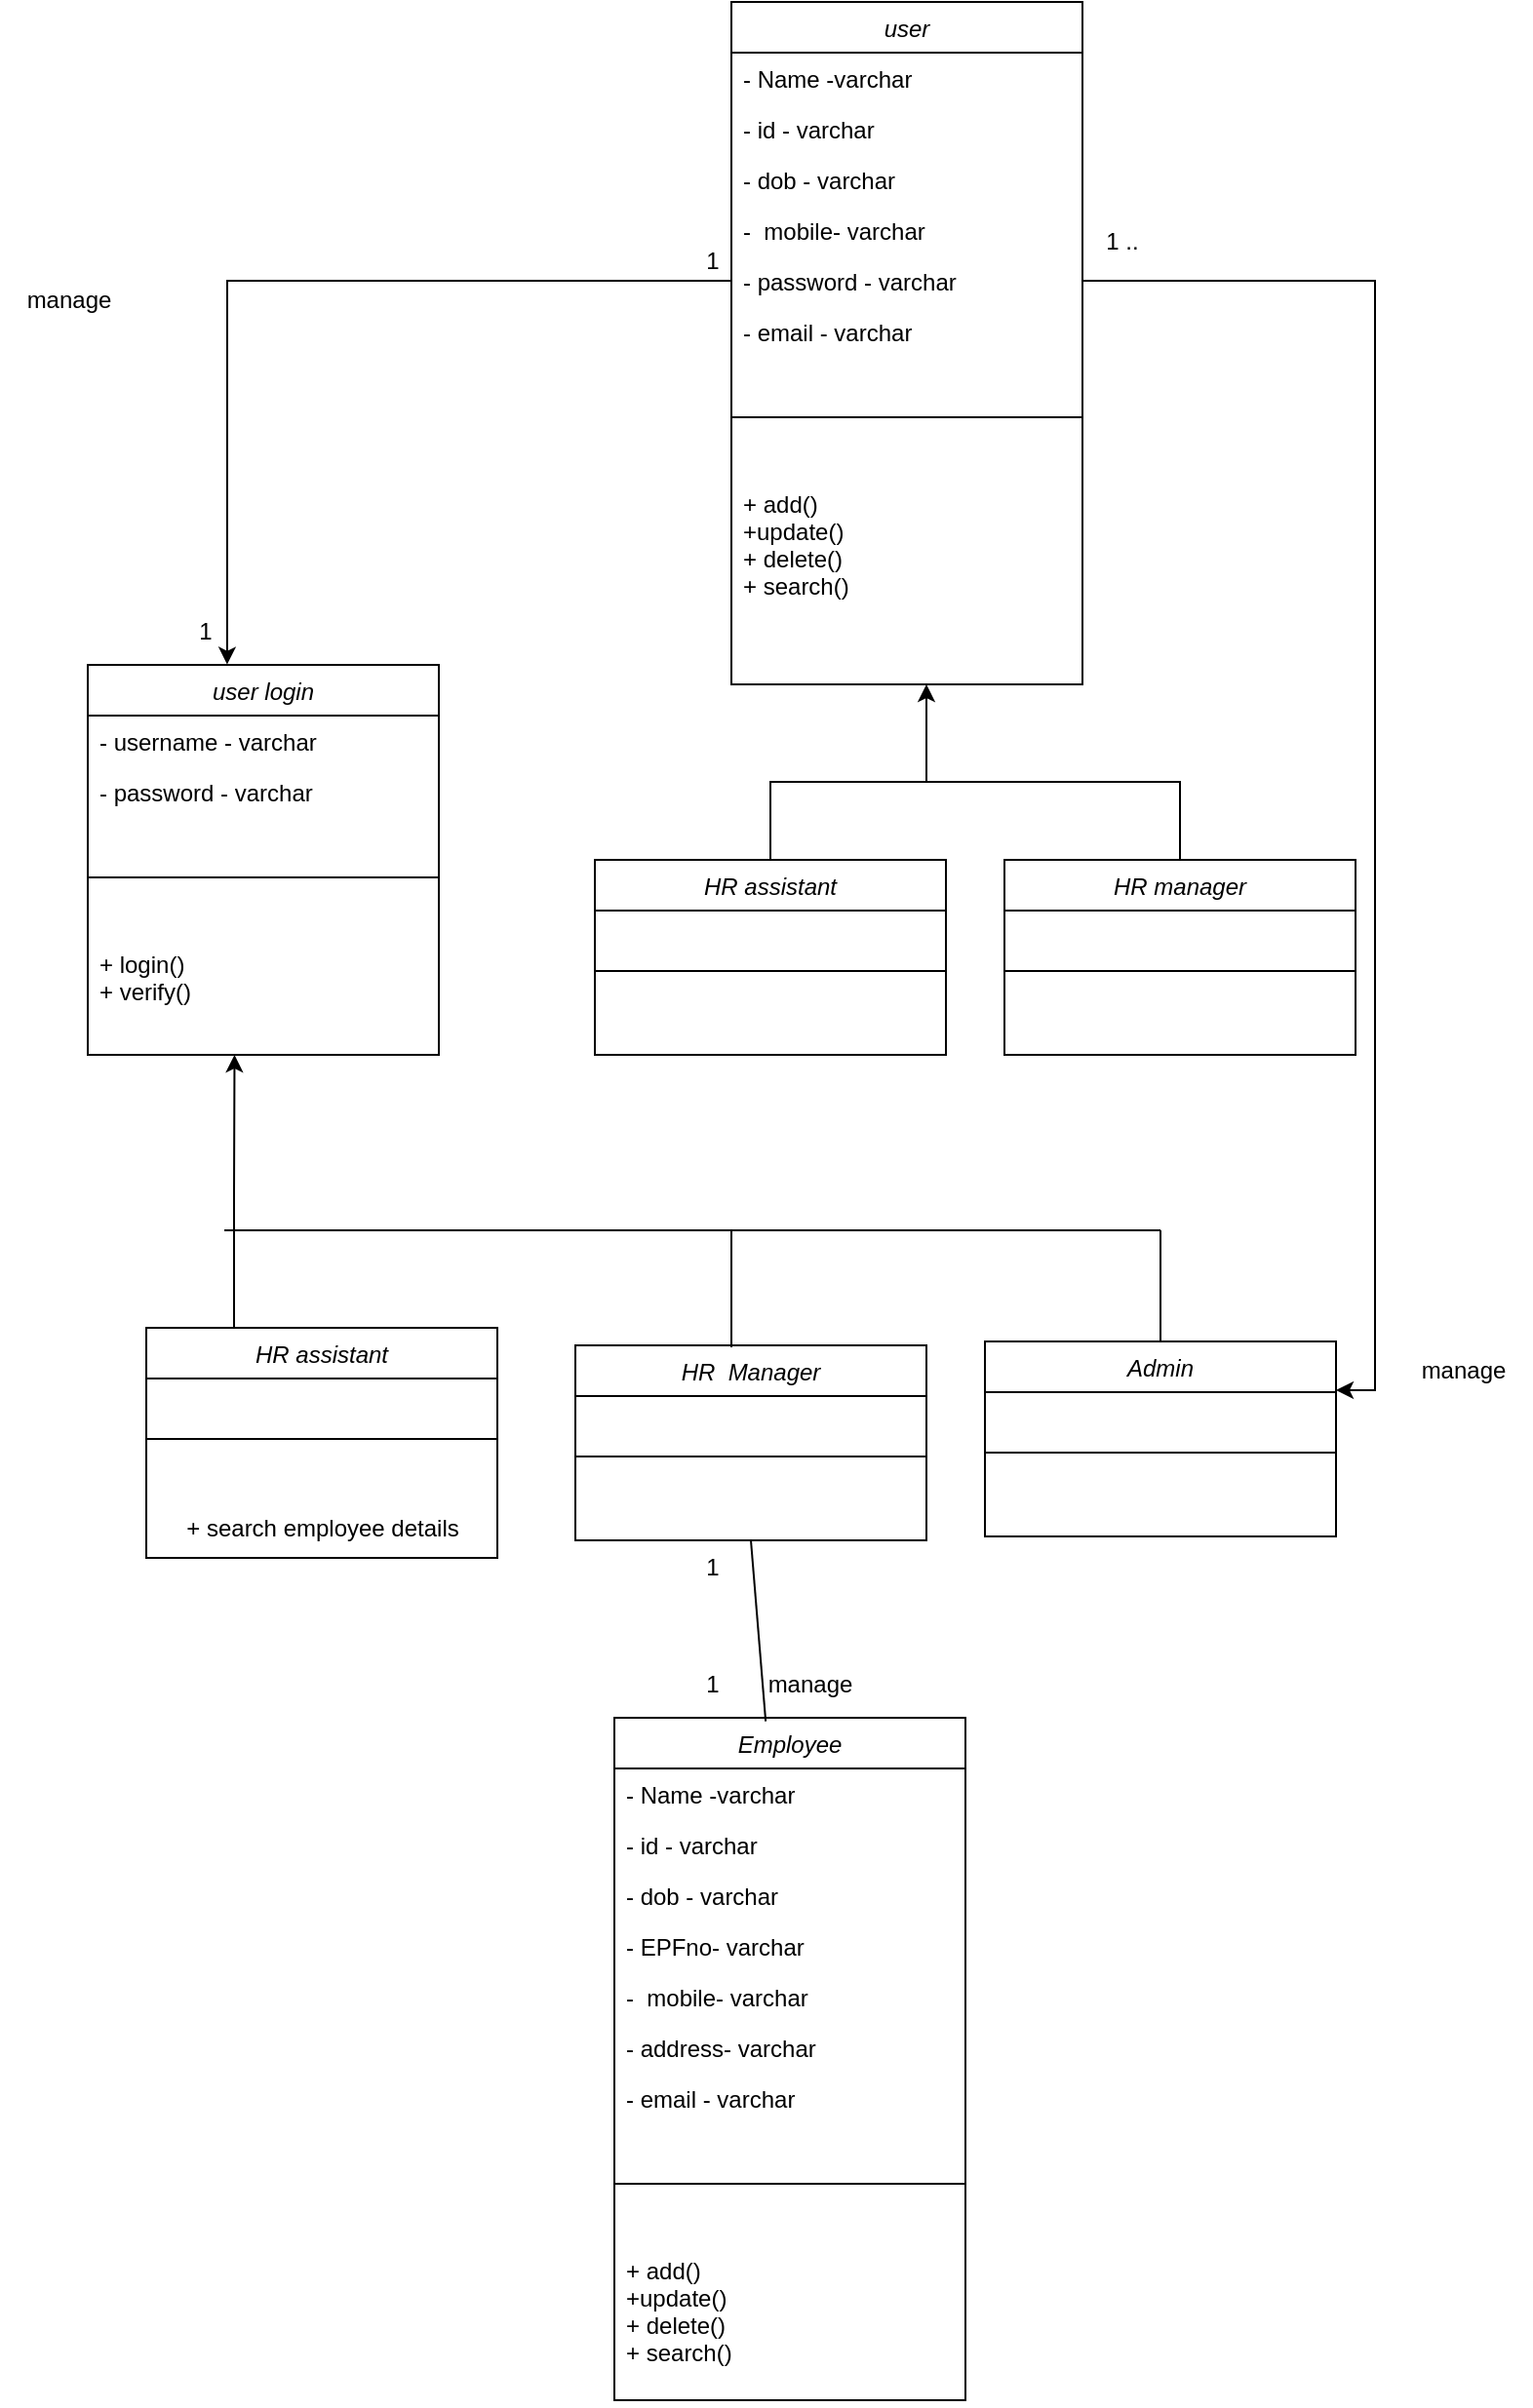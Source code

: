 <mxfile version="22.1.16" type="device">
  <diagram id="C5RBs43oDa-KdzZeNtuy" name="Page-1">
    <mxGraphModel dx="909" dy="571" grid="1" gridSize="10" guides="1" tooltips="1" connect="1" arrows="1" fold="1" page="1" pageScale="1" pageWidth="1169" pageHeight="1654" math="0" shadow="0">
      <root>
        <mxCell id="WIyWlLk6GJQsqaUBKTNV-0" />
        <mxCell id="WIyWlLk6GJQsqaUBKTNV-1" parent="WIyWlLk6GJQsqaUBKTNV-0" />
        <mxCell id="zkfFHV4jXpPFQw0GAbJ--0" value="user" style="swimlane;fontStyle=2;align=center;verticalAlign=top;childLayout=stackLayout;horizontal=1;startSize=26;horizontalStack=0;resizeParent=1;resizeLast=0;collapsible=1;marginBottom=0;rounded=0;shadow=0;strokeWidth=1;" parent="WIyWlLk6GJQsqaUBKTNV-1" vertex="1">
          <mxGeometry x="420" y="40" width="180" height="350" as="geometry">
            <mxRectangle x="230" y="140" width="160" height="26" as="alternateBounds" />
          </mxGeometry>
        </mxCell>
        <mxCell id="zkfFHV4jXpPFQw0GAbJ--1" value="- Name -varchar" style="text;align=left;verticalAlign=top;spacingLeft=4;spacingRight=4;overflow=hidden;rotatable=0;points=[[0,0.5],[1,0.5]];portConstraint=eastwest;" parent="zkfFHV4jXpPFQw0GAbJ--0" vertex="1">
          <mxGeometry y="26" width="180" height="26" as="geometry" />
        </mxCell>
        <mxCell id="zkfFHV4jXpPFQw0GAbJ--2" value="- id - varchar" style="text;align=left;verticalAlign=top;spacingLeft=4;spacingRight=4;overflow=hidden;rotatable=0;points=[[0,0.5],[1,0.5]];portConstraint=eastwest;rounded=0;shadow=0;html=0;" parent="zkfFHV4jXpPFQw0GAbJ--0" vertex="1">
          <mxGeometry y="52" width="180" height="26" as="geometry" />
        </mxCell>
        <mxCell id="zkfFHV4jXpPFQw0GAbJ--3" value="- dob - varchar" style="text;align=left;verticalAlign=top;spacingLeft=4;spacingRight=4;overflow=hidden;rotatable=0;points=[[0,0.5],[1,0.5]];portConstraint=eastwest;rounded=0;shadow=0;html=0;" parent="zkfFHV4jXpPFQw0GAbJ--0" vertex="1">
          <mxGeometry y="78" width="180" height="26" as="geometry" />
        </mxCell>
        <mxCell id="zexcrFxGBjzcESrb1qbz-5" value="-  mobile- varchar" style="text;align=left;verticalAlign=top;spacingLeft=4;spacingRight=4;overflow=hidden;rotatable=0;points=[[0,0.5],[1,0.5]];portConstraint=eastwest;rounded=0;shadow=0;html=0;" vertex="1" parent="zkfFHV4jXpPFQw0GAbJ--0">
          <mxGeometry y="104" width="180" height="26" as="geometry" />
        </mxCell>
        <mxCell id="zexcrFxGBjzcESrb1qbz-6" value="- password - varchar" style="text;align=left;verticalAlign=top;spacingLeft=4;spacingRight=4;overflow=hidden;rotatable=0;points=[[0,0.5],[1,0.5]];portConstraint=eastwest;rounded=0;shadow=0;html=0;" vertex="1" parent="zkfFHV4jXpPFQw0GAbJ--0">
          <mxGeometry y="130" width="180" height="26" as="geometry" />
        </mxCell>
        <mxCell id="zexcrFxGBjzcESrb1qbz-7" value="- email - varchar" style="text;align=left;verticalAlign=top;spacingLeft=4;spacingRight=4;overflow=hidden;rotatable=0;points=[[0,0.5],[1,0.5]];portConstraint=eastwest;rounded=0;shadow=0;html=0;" vertex="1" parent="zkfFHV4jXpPFQw0GAbJ--0">
          <mxGeometry y="156" width="180" height="26" as="geometry" />
        </mxCell>
        <mxCell id="zkfFHV4jXpPFQw0GAbJ--4" value="" style="line;html=1;strokeWidth=1;align=left;verticalAlign=middle;spacingTop=-1;spacingLeft=3;spacingRight=3;rotatable=0;labelPosition=right;points=[];portConstraint=eastwest;" parent="zkfFHV4jXpPFQw0GAbJ--0" vertex="1">
          <mxGeometry y="182" width="180" height="62" as="geometry" />
        </mxCell>
        <mxCell id="zexcrFxGBjzcESrb1qbz-9" value="+ add()&#xa;+update()&#xa;+ delete()&#xa;+ search()" style="text;align=left;verticalAlign=top;spacingLeft=4;spacingRight=4;overflow=hidden;rotatable=0;points=[[0,0.5],[1,0.5]];portConstraint=eastwest;rounded=0;shadow=0;html=0;" vertex="1" parent="zkfFHV4jXpPFQw0GAbJ--0">
          <mxGeometry y="244" width="180" height="80" as="geometry" />
        </mxCell>
        <mxCell id="zexcrFxGBjzcESrb1qbz-10" value="user login" style="swimlane;fontStyle=2;align=center;verticalAlign=top;childLayout=stackLayout;horizontal=1;startSize=26;horizontalStack=0;resizeParent=1;resizeLast=0;collapsible=1;marginBottom=0;rounded=0;shadow=0;strokeWidth=1;" vertex="1" parent="WIyWlLk6GJQsqaUBKTNV-1">
          <mxGeometry x="90" y="380" width="180" height="200" as="geometry">
            <mxRectangle x="230" y="140" width="160" height="26" as="alternateBounds" />
          </mxGeometry>
        </mxCell>
        <mxCell id="zexcrFxGBjzcESrb1qbz-16" value="- username - varchar" style="text;align=left;verticalAlign=top;spacingLeft=4;spacingRight=4;overflow=hidden;rotatable=0;points=[[0,0.5],[1,0.5]];portConstraint=eastwest;rounded=0;shadow=0;html=0;" vertex="1" parent="zexcrFxGBjzcESrb1qbz-10">
          <mxGeometry y="26" width="180" height="26" as="geometry" />
        </mxCell>
        <mxCell id="zexcrFxGBjzcESrb1qbz-17" value="- password - varchar " style="text;align=left;verticalAlign=top;spacingLeft=4;spacingRight=4;overflow=hidden;rotatable=0;points=[[0,0.5],[1,0.5]];portConstraint=eastwest;rounded=0;shadow=0;html=0;" vertex="1" parent="zexcrFxGBjzcESrb1qbz-10">
          <mxGeometry y="52" width="180" height="26" as="geometry" />
        </mxCell>
        <mxCell id="zexcrFxGBjzcESrb1qbz-18" value="" style="line;html=1;strokeWidth=1;align=left;verticalAlign=middle;spacingTop=-1;spacingLeft=3;spacingRight=3;rotatable=0;labelPosition=right;points=[];portConstraint=eastwest;" vertex="1" parent="zexcrFxGBjzcESrb1qbz-10">
          <mxGeometry y="78" width="180" height="62" as="geometry" />
        </mxCell>
        <mxCell id="zexcrFxGBjzcESrb1qbz-19" value="+ login()&#xa;+ verify()" style="text;align=left;verticalAlign=top;spacingLeft=4;spacingRight=4;overflow=hidden;rotatable=0;points=[[0,0.5],[1,0.5]];portConstraint=eastwest;rounded=0;shadow=0;html=0;" vertex="1" parent="zexcrFxGBjzcESrb1qbz-10">
          <mxGeometry y="140" width="180" height="60" as="geometry" />
        </mxCell>
        <mxCell id="zexcrFxGBjzcESrb1qbz-20" value="HR assistant" style="swimlane;fontStyle=2;align=center;verticalAlign=top;childLayout=stackLayout;horizontal=1;startSize=26;horizontalStack=0;resizeParent=1;resizeLast=0;collapsible=1;marginBottom=0;rounded=0;shadow=0;strokeWidth=1;" vertex="1" parent="WIyWlLk6GJQsqaUBKTNV-1">
          <mxGeometry x="350" y="480" width="180" height="100" as="geometry">
            <mxRectangle x="230" y="140" width="160" height="26" as="alternateBounds" />
          </mxGeometry>
        </mxCell>
        <mxCell id="zexcrFxGBjzcESrb1qbz-23" value="" style="line;html=1;strokeWidth=1;align=left;verticalAlign=middle;spacingTop=-1;spacingLeft=3;spacingRight=3;rotatable=0;labelPosition=right;points=[];portConstraint=eastwest;" vertex="1" parent="zexcrFxGBjzcESrb1qbz-20">
          <mxGeometry y="26" width="180" height="62" as="geometry" />
        </mxCell>
        <mxCell id="zexcrFxGBjzcESrb1qbz-25" style="edgeStyle=orthogonalEdgeStyle;rounded=0;orthogonalLoop=1;jettySize=auto;html=1;entryX=0.397;entryY=-0.001;entryDx=0;entryDy=0;entryPerimeter=0;" edge="1" parent="WIyWlLk6GJQsqaUBKTNV-1" source="zexcrFxGBjzcESrb1qbz-6" target="zexcrFxGBjzcESrb1qbz-10">
          <mxGeometry relative="1" as="geometry" />
        </mxCell>
        <mxCell id="zexcrFxGBjzcESrb1qbz-30" style="edgeStyle=orthogonalEdgeStyle;rounded=0;orthogonalLoop=1;jettySize=auto;html=1;exitX=0.5;exitY=0;exitDx=0;exitDy=0;" edge="1" parent="WIyWlLk6GJQsqaUBKTNV-1" source="zexcrFxGBjzcESrb1qbz-26">
          <mxGeometry relative="1" as="geometry">
            <mxPoint x="520" y="390" as="targetPoint" />
            <Array as="points">
              <mxPoint x="650" y="440" />
              <mxPoint x="520" y="440" />
            </Array>
          </mxGeometry>
        </mxCell>
        <mxCell id="zexcrFxGBjzcESrb1qbz-26" value="HR manager" style="swimlane;fontStyle=2;align=center;verticalAlign=top;childLayout=stackLayout;horizontal=1;startSize=26;horizontalStack=0;resizeParent=1;resizeLast=0;collapsible=1;marginBottom=0;rounded=0;shadow=0;strokeWidth=1;" vertex="1" parent="WIyWlLk6GJQsqaUBKTNV-1">
          <mxGeometry x="560" y="480" width="180" height="100" as="geometry">
            <mxRectangle x="230" y="140" width="160" height="26" as="alternateBounds" />
          </mxGeometry>
        </mxCell>
        <mxCell id="zexcrFxGBjzcESrb1qbz-27" value="" style="line;html=1;strokeWidth=1;align=left;verticalAlign=middle;spacingTop=-1;spacingLeft=3;spacingRight=3;rotatable=0;labelPosition=right;points=[];portConstraint=eastwest;" vertex="1" parent="zexcrFxGBjzcESrb1qbz-26">
          <mxGeometry y="26" width="180" height="62" as="geometry" />
        </mxCell>
        <mxCell id="zexcrFxGBjzcESrb1qbz-31" value="HR assistant" style="swimlane;fontStyle=2;align=center;verticalAlign=top;childLayout=stackLayout;horizontal=1;startSize=26;horizontalStack=0;resizeParent=1;resizeLast=0;collapsible=1;marginBottom=0;rounded=0;shadow=0;strokeWidth=1;" vertex="1" parent="WIyWlLk6GJQsqaUBKTNV-1">
          <mxGeometry x="120" y="720" width="180" height="118" as="geometry">
            <mxRectangle x="230" y="140" width="160" height="26" as="alternateBounds" />
          </mxGeometry>
        </mxCell>
        <mxCell id="zexcrFxGBjzcESrb1qbz-32" value="" style="line;html=1;strokeWidth=1;align=left;verticalAlign=middle;spacingTop=-1;spacingLeft=3;spacingRight=3;rotatable=0;labelPosition=right;points=[];portConstraint=eastwest;" vertex="1" parent="zexcrFxGBjzcESrb1qbz-31">
          <mxGeometry y="26" width="180" height="62" as="geometry" />
        </mxCell>
        <mxCell id="zexcrFxGBjzcESrb1qbz-37" value="+ search employee details" style="text;html=1;align=center;verticalAlign=middle;resizable=0;points=[];autosize=1;strokeColor=none;fillColor=none;" vertex="1" parent="zexcrFxGBjzcESrb1qbz-31">
          <mxGeometry y="88" width="180" height="30" as="geometry" />
        </mxCell>
        <mxCell id="zexcrFxGBjzcESrb1qbz-33" value="HR  Manager" style="swimlane;fontStyle=2;align=center;verticalAlign=top;childLayout=stackLayout;horizontal=1;startSize=26;horizontalStack=0;resizeParent=1;resizeLast=0;collapsible=1;marginBottom=0;rounded=0;shadow=0;strokeWidth=1;" vertex="1" parent="WIyWlLk6GJQsqaUBKTNV-1">
          <mxGeometry x="340" y="729" width="180" height="100" as="geometry">
            <mxRectangle x="230" y="140" width="160" height="26" as="alternateBounds" />
          </mxGeometry>
        </mxCell>
        <mxCell id="zexcrFxGBjzcESrb1qbz-34" value="" style="line;html=1;strokeWidth=1;align=left;verticalAlign=middle;spacingTop=-1;spacingLeft=3;spacingRight=3;rotatable=0;labelPosition=right;points=[];portConstraint=eastwest;" vertex="1" parent="zexcrFxGBjzcESrb1qbz-33">
          <mxGeometry y="26" width="180" height="62" as="geometry" />
        </mxCell>
        <mxCell id="zexcrFxGBjzcESrb1qbz-35" value="Admin" style="swimlane;fontStyle=2;align=center;verticalAlign=top;childLayout=stackLayout;horizontal=1;startSize=26;horizontalStack=0;resizeParent=1;resizeLast=0;collapsible=1;marginBottom=0;rounded=0;shadow=0;strokeWidth=1;" vertex="1" parent="WIyWlLk6GJQsqaUBKTNV-1">
          <mxGeometry x="550" y="727" width="180" height="100" as="geometry">
            <mxRectangle x="230" y="140" width="160" height="26" as="alternateBounds" />
          </mxGeometry>
        </mxCell>
        <mxCell id="zexcrFxGBjzcESrb1qbz-36" value="" style="line;html=1;strokeWidth=1;align=left;verticalAlign=middle;spacingTop=-1;spacingLeft=3;spacingRight=3;rotatable=0;labelPosition=right;points=[];portConstraint=eastwest;" vertex="1" parent="zexcrFxGBjzcESrb1qbz-35">
          <mxGeometry y="26" width="180" height="62" as="geometry" />
        </mxCell>
        <mxCell id="zexcrFxGBjzcESrb1qbz-38" value="Employee" style="swimlane;fontStyle=2;align=center;verticalAlign=top;childLayout=stackLayout;horizontal=1;startSize=26;horizontalStack=0;resizeParent=1;resizeLast=0;collapsible=1;marginBottom=0;rounded=0;shadow=0;strokeWidth=1;" vertex="1" parent="WIyWlLk6GJQsqaUBKTNV-1">
          <mxGeometry x="360" y="920" width="180" height="350" as="geometry">
            <mxRectangle x="230" y="140" width="160" height="26" as="alternateBounds" />
          </mxGeometry>
        </mxCell>
        <mxCell id="zexcrFxGBjzcESrb1qbz-39" value="- Name -varchar" style="text;align=left;verticalAlign=top;spacingLeft=4;spacingRight=4;overflow=hidden;rotatable=0;points=[[0,0.5],[1,0.5]];portConstraint=eastwest;" vertex="1" parent="zexcrFxGBjzcESrb1qbz-38">
          <mxGeometry y="26" width="180" height="26" as="geometry" />
        </mxCell>
        <mxCell id="zexcrFxGBjzcESrb1qbz-40" value="- id - varchar" style="text;align=left;verticalAlign=top;spacingLeft=4;spacingRight=4;overflow=hidden;rotatable=0;points=[[0,0.5],[1,0.5]];portConstraint=eastwest;rounded=0;shadow=0;html=0;" vertex="1" parent="zexcrFxGBjzcESrb1qbz-38">
          <mxGeometry y="52" width="180" height="26" as="geometry" />
        </mxCell>
        <mxCell id="zexcrFxGBjzcESrb1qbz-41" value="- dob - varchar" style="text;align=left;verticalAlign=top;spacingLeft=4;spacingRight=4;overflow=hidden;rotatable=0;points=[[0,0.5],[1,0.5]];portConstraint=eastwest;rounded=0;shadow=0;html=0;" vertex="1" parent="zexcrFxGBjzcESrb1qbz-38">
          <mxGeometry y="78" width="180" height="26" as="geometry" />
        </mxCell>
        <mxCell id="zexcrFxGBjzcESrb1qbz-42" value="- EPFno- varchar" style="text;align=left;verticalAlign=top;spacingLeft=4;spacingRight=4;overflow=hidden;rotatable=0;points=[[0,0.5],[1,0.5]];portConstraint=eastwest;rounded=0;shadow=0;html=0;" vertex="1" parent="zexcrFxGBjzcESrb1qbz-38">
          <mxGeometry y="104" width="180" height="26" as="geometry" />
        </mxCell>
        <mxCell id="zexcrFxGBjzcESrb1qbz-43" value="-  mobile- varchar" style="text;align=left;verticalAlign=top;spacingLeft=4;spacingRight=4;overflow=hidden;rotatable=0;points=[[0,0.5],[1,0.5]];portConstraint=eastwest;rounded=0;shadow=0;html=0;" vertex="1" parent="zexcrFxGBjzcESrb1qbz-38">
          <mxGeometry y="130" width="180" height="26" as="geometry" />
        </mxCell>
        <mxCell id="zexcrFxGBjzcESrb1qbz-44" value="- address- varchar" style="text;align=left;verticalAlign=top;spacingLeft=4;spacingRight=4;overflow=hidden;rotatable=0;points=[[0,0.5],[1,0.5]];portConstraint=eastwest;rounded=0;shadow=0;html=0;" vertex="1" parent="zexcrFxGBjzcESrb1qbz-38">
          <mxGeometry y="156" width="180" height="26" as="geometry" />
        </mxCell>
        <mxCell id="zexcrFxGBjzcESrb1qbz-45" value="- email - varchar" style="text;align=left;verticalAlign=top;spacingLeft=4;spacingRight=4;overflow=hidden;rotatable=0;points=[[0,0.5],[1,0.5]];portConstraint=eastwest;rounded=0;shadow=0;html=0;" vertex="1" parent="zexcrFxGBjzcESrb1qbz-38">
          <mxGeometry y="182" width="180" height="26" as="geometry" />
        </mxCell>
        <mxCell id="zexcrFxGBjzcESrb1qbz-46" value="" style="line;html=1;strokeWidth=1;align=left;verticalAlign=middle;spacingTop=-1;spacingLeft=3;spacingRight=3;rotatable=0;labelPosition=right;points=[];portConstraint=eastwest;" vertex="1" parent="zexcrFxGBjzcESrb1qbz-38">
          <mxGeometry y="208" width="180" height="62" as="geometry" />
        </mxCell>
        <mxCell id="zexcrFxGBjzcESrb1qbz-47" value="+ add()&#xa;+update()&#xa;+ delete()&#xa;+ search()" style="text;align=left;verticalAlign=top;spacingLeft=4;spacingRight=4;overflow=hidden;rotatable=0;points=[[0,0.5],[1,0.5]];portConstraint=eastwest;rounded=0;shadow=0;html=0;" vertex="1" parent="zexcrFxGBjzcESrb1qbz-38">
          <mxGeometry y="270" width="180" height="80" as="geometry" />
        </mxCell>
        <mxCell id="zexcrFxGBjzcESrb1qbz-48" value="" style="endArrow=none;html=1;rounded=0;exitX=0.431;exitY=-0.012;exitDx=0;exitDy=0;exitPerimeter=0;entryX=0.5;entryY=1;entryDx=0;entryDy=0;" edge="1" parent="WIyWlLk6GJQsqaUBKTNV-1" target="zexcrFxGBjzcESrb1qbz-33">
          <mxGeometry width="50" height="50" relative="1" as="geometry">
            <mxPoint x="437.58" y="921.8" as="sourcePoint" />
            <mxPoint x="440" y="815" as="targetPoint" />
          </mxGeometry>
        </mxCell>
        <mxCell id="zexcrFxGBjzcESrb1qbz-49" style="edgeStyle=orthogonalEdgeStyle;rounded=0;orthogonalLoop=1;jettySize=auto;html=1;exitX=1;exitY=0.5;exitDx=0;exitDy=0;entryX=1;entryY=0.25;entryDx=0;entryDy=0;" edge="1" parent="WIyWlLk6GJQsqaUBKTNV-1" source="zexcrFxGBjzcESrb1qbz-6" target="zexcrFxGBjzcESrb1qbz-35">
          <mxGeometry relative="1" as="geometry" />
        </mxCell>
        <mxCell id="zexcrFxGBjzcESrb1qbz-51" value="" style="endArrow=none;html=1;rounded=0;" edge="1" parent="WIyWlLk6GJQsqaUBKTNV-1">
          <mxGeometry width="50" height="50" relative="1" as="geometry">
            <mxPoint x="160" y="670" as="sourcePoint" />
            <mxPoint x="640" y="670" as="targetPoint" />
          </mxGeometry>
        </mxCell>
        <mxCell id="zexcrFxGBjzcESrb1qbz-52" value="" style="endArrow=none;html=1;rounded=0;exitX=0.5;exitY=0;exitDx=0;exitDy=0;" edge="1" parent="WIyWlLk6GJQsqaUBKTNV-1" source="zexcrFxGBjzcESrb1qbz-35">
          <mxGeometry width="50" height="50" relative="1" as="geometry">
            <mxPoint x="625" y="720" as="sourcePoint" />
            <mxPoint x="640" y="670" as="targetPoint" />
          </mxGeometry>
        </mxCell>
        <mxCell id="zexcrFxGBjzcESrb1qbz-53" value="" style="endArrow=none;html=1;rounded=0;" edge="1" parent="WIyWlLk6GJQsqaUBKTNV-1">
          <mxGeometry width="50" height="50" relative="1" as="geometry">
            <mxPoint x="420" y="730" as="sourcePoint" />
            <mxPoint x="420" y="670" as="targetPoint" />
          </mxGeometry>
        </mxCell>
        <mxCell id="zexcrFxGBjzcESrb1qbz-55" style="edgeStyle=orthogonalEdgeStyle;rounded=0;orthogonalLoop=1;jettySize=auto;html=1;exitX=0.25;exitY=0;exitDx=0;exitDy=0;entryX=0.418;entryY=1;entryDx=0;entryDy=0;entryPerimeter=0;" edge="1" parent="WIyWlLk6GJQsqaUBKTNV-1" source="zexcrFxGBjzcESrb1qbz-31" target="zexcrFxGBjzcESrb1qbz-19">
          <mxGeometry relative="1" as="geometry" />
        </mxCell>
        <mxCell id="zexcrFxGBjzcESrb1qbz-56" value="1" style="text;html=1;align=center;verticalAlign=middle;resizable=0;points=[];autosize=1;strokeColor=none;fillColor=none;" vertex="1" parent="WIyWlLk6GJQsqaUBKTNV-1">
          <mxGeometry x="395" y="158" width="30" height="30" as="geometry" />
        </mxCell>
        <mxCell id="zexcrFxGBjzcESrb1qbz-57" value="1 .." style="text;html=1;align=center;verticalAlign=middle;resizable=0;points=[];autosize=1;strokeColor=none;fillColor=none;" vertex="1" parent="WIyWlLk6GJQsqaUBKTNV-1">
          <mxGeometry x="600" y="148" width="40" height="30" as="geometry" />
        </mxCell>
        <mxCell id="zexcrFxGBjzcESrb1qbz-58" value="1" style="text;html=1;align=center;verticalAlign=middle;resizable=0;points=[];autosize=1;strokeColor=none;fillColor=none;" vertex="1" parent="WIyWlLk6GJQsqaUBKTNV-1">
          <mxGeometry x="135" y="348" width="30" height="30" as="geometry" />
        </mxCell>
        <mxCell id="zexcrFxGBjzcESrb1qbz-59" value="manage" style="text;html=1;align=center;verticalAlign=middle;resizable=0;points=[];autosize=1;strokeColor=none;fillColor=none;" vertex="1" parent="WIyWlLk6GJQsqaUBKTNV-1">
          <mxGeometry x="45" y="178" width="70" height="30" as="geometry" />
        </mxCell>
        <mxCell id="zexcrFxGBjzcESrb1qbz-60" value="manage" style="text;html=1;align=center;verticalAlign=middle;resizable=0;points=[];autosize=1;strokeColor=none;fillColor=none;" vertex="1" parent="WIyWlLk6GJQsqaUBKTNV-1">
          <mxGeometry x="760" y="727" width="70" height="30" as="geometry" />
        </mxCell>
        <mxCell id="zexcrFxGBjzcESrb1qbz-61" value="manage" style="text;html=1;align=center;verticalAlign=middle;resizable=0;points=[];autosize=1;strokeColor=none;fillColor=none;" vertex="1" parent="WIyWlLk6GJQsqaUBKTNV-1">
          <mxGeometry x="425" y="888" width="70" height="30" as="geometry" />
        </mxCell>
        <mxCell id="zexcrFxGBjzcESrb1qbz-64" value="1" style="text;html=1;align=center;verticalAlign=middle;resizable=0;points=[];autosize=1;strokeColor=none;fillColor=none;" vertex="1" parent="WIyWlLk6GJQsqaUBKTNV-1">
          <mxGeometry x="395" y="888" width="30" height="30" as="geometry" />
        </mxCell>
        <mxCell id="zexcrFxGBjzcESrb1qbz-65" value="1" style="text;html=1;align=center;verticalAlign=middle;resizable=0;points=[];autosize=1;strokeColor=none;fillColor=none;" vertex="1" parent="WIyWlLk6GJQsqaUBKTNV-1">
          <mxGeometry x="395" y="828" width="30" height="30" as="geometry" />
        </mxCell>
        <mxCell id="zexcrFxGBjzcESrb1qbz-66" value="" style="endArrow=none;html=1;rounded=0;exitX=0.5;exitY=0;exitDx=0;exitDy=0;" edge="1" parent="WIyWlLk6GJQsqaUBKTNV-1" source="zexcrFxGBjzcESrb1qbz-20">
          <mxGeometry width="50" height="50" relative="1" as="geometry">
            <mxPoint x="350" y="510" as="sourcePoint" />
            <mxPoint x="520" y="440" as="targetPoint" />
            <Array as="points">
              <mxPoint x="440" y="440" />
            </Array>
          </mxGeometry>
        </mxCell>
      </root>
    </mxGraphModel>
  </diagram>
</mxfile>
